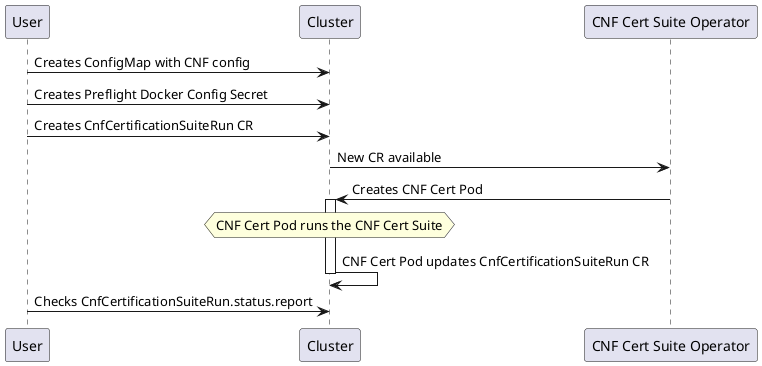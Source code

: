 @startuml "Run sequence"
User -> Cluster : Creates ConfigMap with CNF config
User -> Cluster: Creates Preflight Docker Config Secret
User -> Cluster : Creates CnfCertificationSuiteRun CR
Cluster -> "CNF Cert Suite Operator" : New CR available
"CNF Cert Suite Operator" -> Cluster : Creates CNF Cert Pod
hnote over Cluster : CNF Cert Pod runs the CNF Cert Suite
activate Cluster
Cluster -> Cluster : CNF Cert Pod updates CnfCertificationSuiteRun CR
deactivate Cluster
User -> Cluster : Checks CnfCertificationSuiteRun.status.report
@enduml